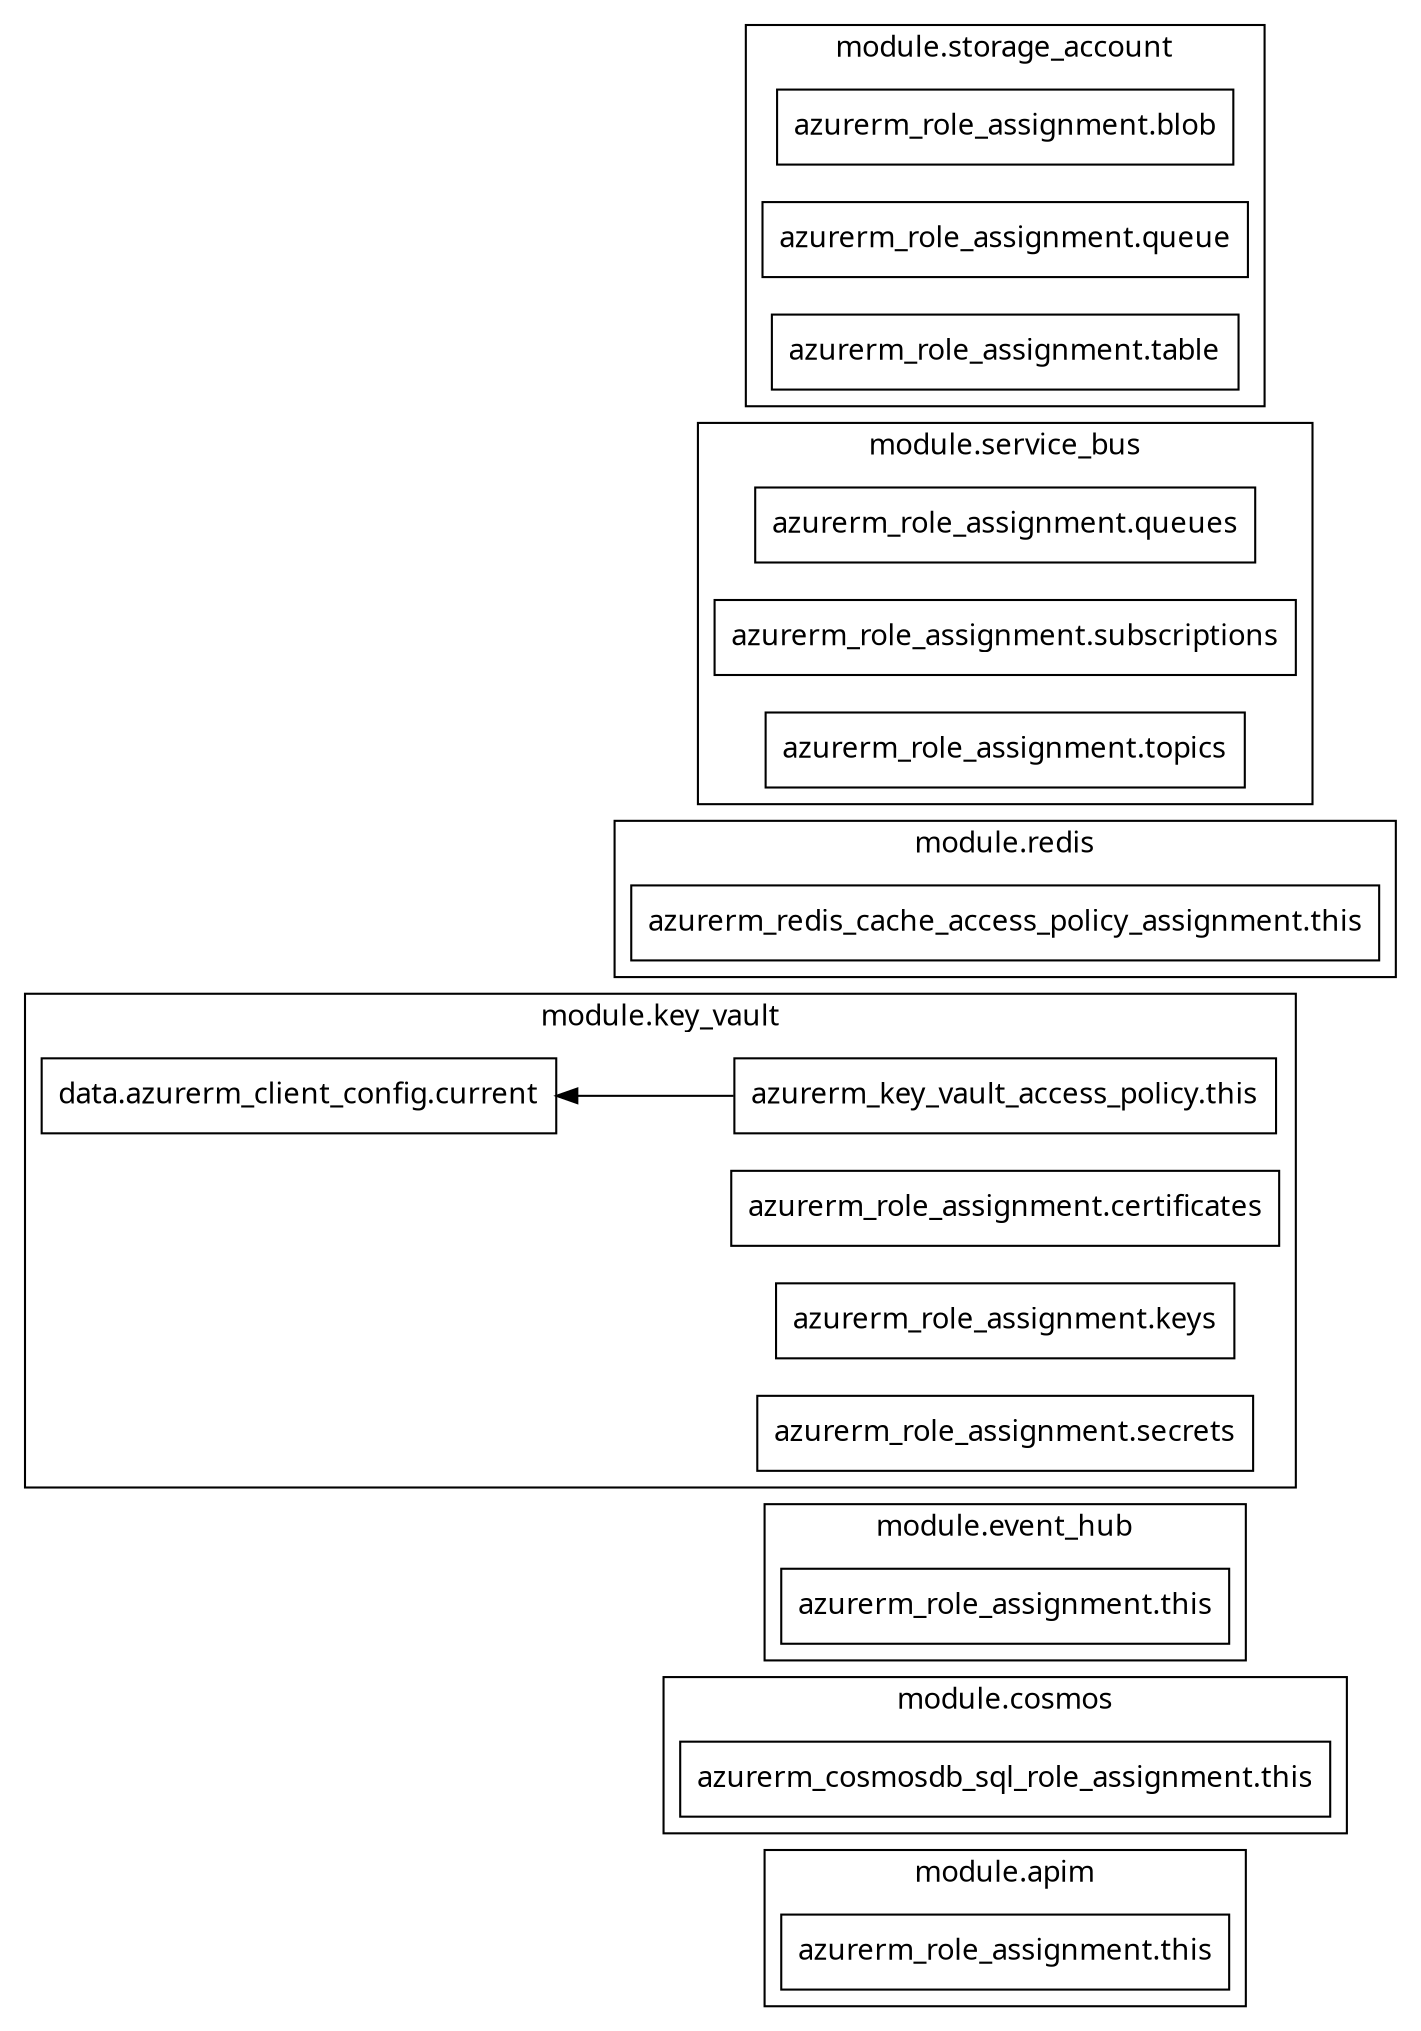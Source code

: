 digraph G {
  rankdir = "RL";
  node [shape = rect, fontname = "sans-serif"];
  subgraph "cluster_module.apim" {
    label = "module.apim"
    fontname = "sans-serif"
    "module.apim.azurerm_role_assignment.this" [label="azurerm_role_assignment.this"];
  }
  subgraph "cluster_module.cosmos" {
    label = "module.cosmos"
    fontname = "sans-serif"
    "module.cosmos.azurerm_cosmosdb_sql_role_assignment.this" [label="azurerm_cosmosdb_sql_role_assignment.this"];
  }
  subgraph "cluster_module.event_hub" {
    label = "module.event_hub"
    fontname = "sans-serif"
    "module.event_hub.azurerm_role_assignment.this" [label="azurerm_role_assignment.this"];
  }
  subgraph "cluster_module.key_vault" {
    label = "module.key_vault"
    fontname = "sans-serif"
    "module.key_vault.data.azurerm_client_config.current" [label="data.azurerm_client_config.current"];
    "module.key_vault.azurerm_key_vault_access_policy.this" [label="azurerm_key_vault_access_policy.this"];
    "module.key_vault.azurerm_role_assignment.certificates" [label="azurerm_role_assignment.certificates"];
    "module.key_vault.azurerm_role_assignment.keys" [label="azurerm_role_assignment.keys"];
    "module.key_vault.azurerm_role_assignment.secrets" [label="azurerm_role_assignment.secrets"];
  }
  subgraph "cluster_module.redis" {
    label = "module.redis"
    fontname = "sans-serif"
    "module.redis.azurerm_redis_cache_access_policy_assignment.this" [label="azurerm_redis_cache_access_policy_assignment.this"];
  }
  subgraph "cluster_module.service_bus" {
    label = "module.service_bus"
    fontname = "sans-serif"
    "module.service_bus.azurerm_role_assignment.queues" [label="azurerm_role_assignment.queues"];
    "module.service_bus.azurerm_role_assignment.subscriptions" [label="azurerm_role_assignment.subscriptions"];
    "module.service_bus.azurerm_role_assignment.topics" [label="azurerm_role_assignment.topics"];
  }
  subgraph "cluster_module.storage_account" {
    label = "module.storage_account"
    fontname = "sans-serif"
    "module.storage_account.azurerm_role_assignment.blob" [label="azurerm_role_assignment.blob"];
    "module.storage_account.azurerm_role_assignment.queue" [label="azurerm_role_assignment.queue"];
    "module.storage_account.azurerm_role_assignment.table" [label="azurerm_role_assignment.table"];
  }
  "module.key_vault.azurerm_key_vault_access_policy.this" -> "module.key_vault.data.azurerm_client_config.current";
}
